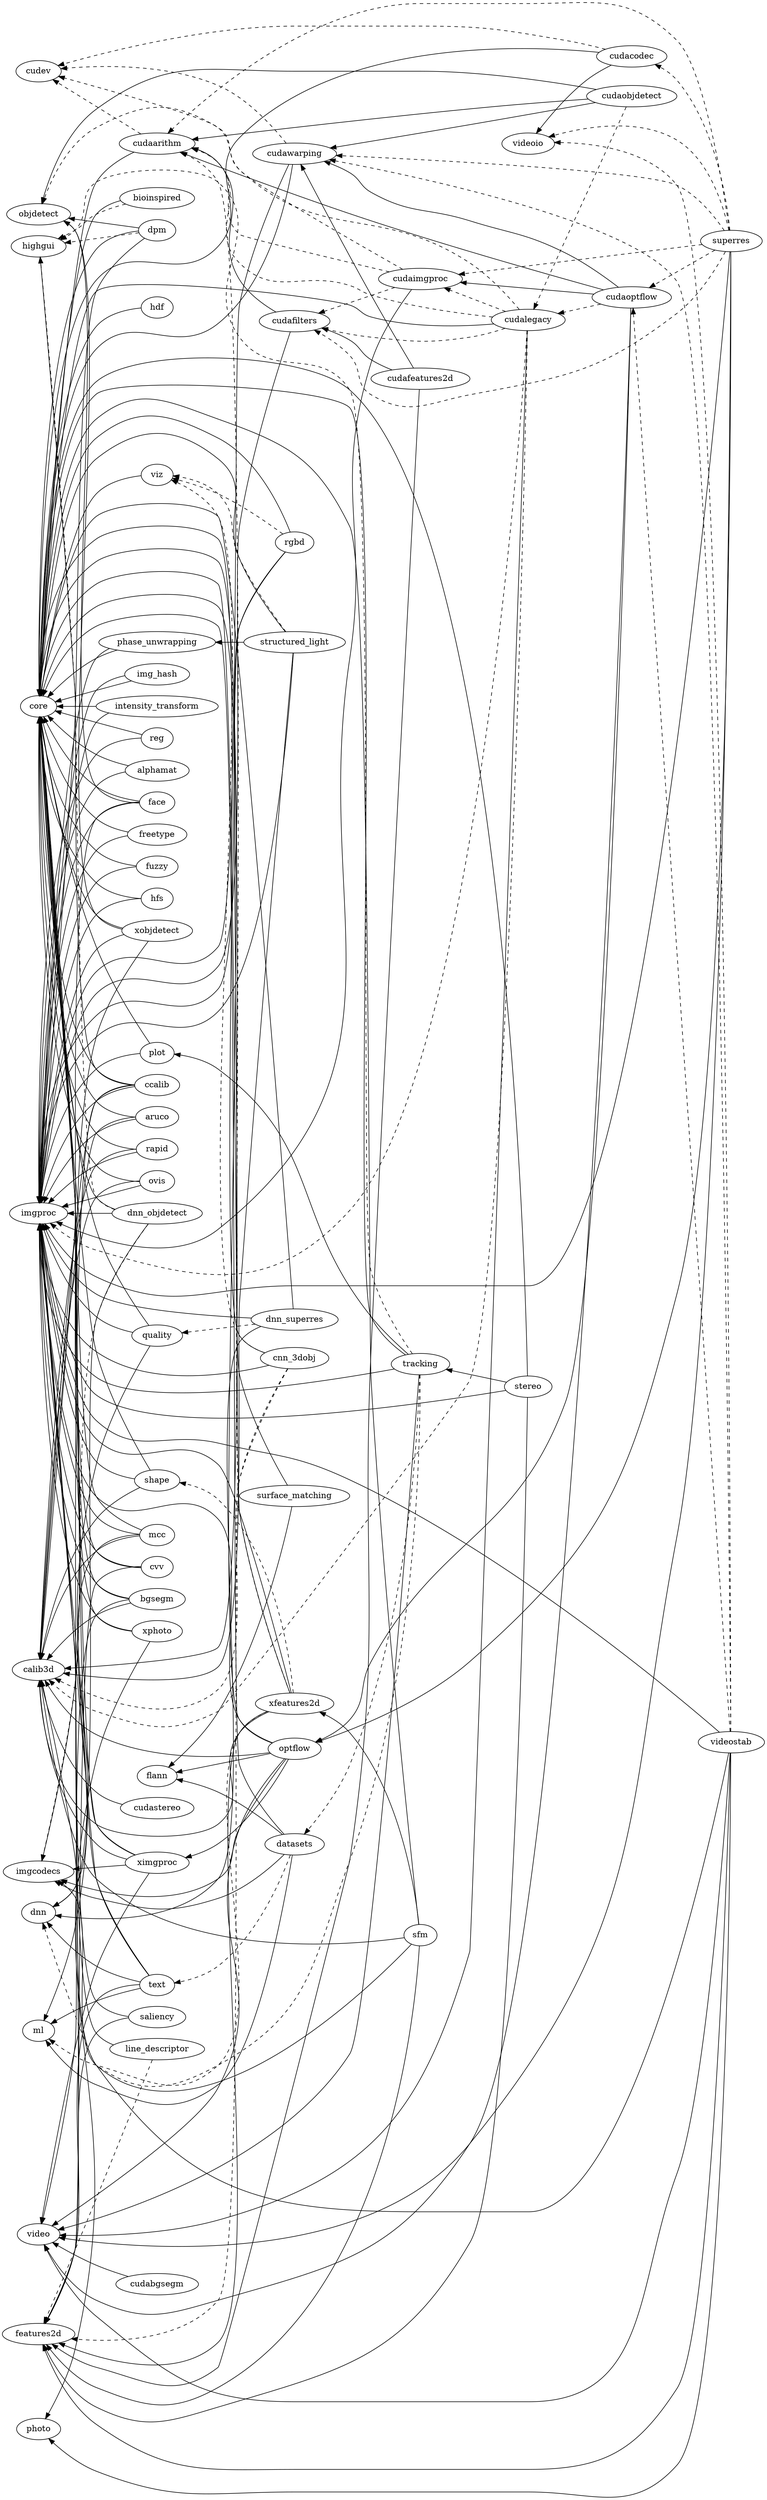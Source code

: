 digraph "OpenCV Dependencies" {
  graph [
    rankdir=RL
  ]
  "alphamat" -> { "core" "imgproc" }
  "aruco" -> { "core" "imgproc" "calib3d" }
  "bgsegm" -> { "core" "imgproc" "video" "calib3d" }
  "bioinspired" -> { "core" }
  "bioinspired" -> { "highgui" } [style="dashed"]
  "ccalib" -> { "core" "imgproc" "calib3d" "features2d" "highgui" }
  "cnn_3dobj" -> { "core" "imgproc" }
  "cnn_3dobj" -> { "features2d" "viz" "calib3d" } [style="dashed"]
  "cudaarithm" -> { "core" }
  "cudaarithm" -> { "cudev" } [style="dashed"]
  "cudabgsegm" -> { "video" }
  "cudacodec" -> { "core" "videoio" }
  "cudacodec" -> { "cudev" } [style="dashed"]
  "cudafeatures2d" -> { "features2d" "cudafilters" "cudawarping" }
  "cudafilters" -> { "imgproc" "cudaarithm" }
  "cudaimgproc" -> { "imgproc" }
  "cudaimgproc" -> { "cudev" "cudaarithm" "cudafilters" } [style="dashed"]
  "cudalegacy" -> { "core" "video" }
  "cudalegacy" -> { "objdetect" "imgproc" "calib3d" "cudaarithm" "cudafilters" "cudaimgproc" } [style="dashed"]
  "cudaobjdetect" -> { "objdetect" "cudaarithm" "cudawarping" }
  "cudaobjdetect" -> { "cudalegacy" } [style="dashed"]
  "cudaoptflow" -> { "video" "optflow" "cudaarithm" "cudawarping" "cudaimgproc" }
  "cudaoptflow" -> { "cudalegacy" } [style="dashed"]
  "cudastereo" -> { "calib3d" }
  "cudawarping" -> { "core" "imgproc" }
  "cudawarping" -> { "cudev" } [style="dashed"]
  "cvv" -> { "core" "imgproc" "features2d" }
  "datasets" -> { "core" "imgcodecs" "ml" "flann" }
  "datasets" -> { "text" } [style="dashed"]
  "dnn_objdetect" -> { "core" "imgproc" "dnn" }
  "dnn_objdetect" -> { "highgui" "imgcodecs" } [style="dashed"]
  "dnn_superres" -> { "core" "imgproc" "dnn" }
  "dnn_superres" -> { "quality" } [style="dashed"]
  "dpm" -> { "core" "imgproc" "objdetect" }
  "dpm" -> { "highgui" } [style="dashed"]
  "face" -> { "core" "imgproc" "objdetect" "calib3d" }
  "freetype" -> { "core" "imgproc" }
  "fuzzy" -> { "imgproc" "core" }
  "hdf" -> { "core" }
  "hfs" -> { "core" "imgproc" }
  "img_hash" -> { "imgproc" "core" }
  "intensity_transform" -> { "core" "imgproc" }
  "line_descriptor" -> { "imgproc" }
  "line_descriptor" -> { "features2d" } [style="dashed"]
  "mcc" -> { "core" "imgproc" "calib3d" "dnn" }
  "optflow" -> { "core" "imgproc" "calib3d" "video" "ximgproc" "imgcodecs" "flann" }
  "ovis" -> { "core" "imgproc" "calib3d" }
  "phase_unwrapping" -> { "core" "imgproc" }
  "plot" -> { "core" "imgproc" }
  "quality" -> { "core" "imgproc" "ml" }
  "rapid" -> { "core" "imgproc" "calib3d" }
  "reg" -> { "imgproc" "core" }
  "rgbd" -> { "core" "calib3d" "imgproc" }
  "rgbd" -> { "viz" } [style="dashed"]
  "saliency" -> { "imgproc" "features2d" }
  "sfm" -> { "core" "calib3d" "features2d" "xfeatures2d" "imgcodecs" }
  "shape" -> { "core" "imgproc" "calib3d" }
  "stereo" -> { "imgproc" "features2d" "core" "tracking" }
  "structured_light" -> { "core" "imgproc" "calib3d" "phase_unwrapping" }
  "structured_light" -> { "viz" } [style="dashed"]
  "superres" -> { "imgproc" "video" "optflow" }
  "superres" -> { "videoio" "cudaarithm" "cudafilters" "cudawarping" "cudaimgproc" "cudaoptflow" "cudacodec" } [style="dashed"]
  "surface_matching" -> { "core" "flann" }
  "text" -> { "ml" "imgproc" "core" "features2d" "dnn" }
  "tracking" -> { "imgproc" "core" "video" "plot" }
  "tracking" -> { "dnn" "datasets" "highgui" } [style="dashed"]
  "videostab" -> { "imgproc" "features2d" "video" "photo" "calib3d" }
  "videostab" -> { "cudawarping" "cudaoptflow" "videoio" } [style="dashed"]
  "viz" -> { "core" }
  "xfeatures2d" -> { "core" "imgproc" "features2d" "calib3d" }
  "xfeatures2d" -> { "shape" "ml" "cudaarithm" } [style="dashed"]
  "ximgproc" -> { "core" "imgproc" "calib3d" "imgcodecs" "video" }
  "xobjdetect" -> { "core" "imgproc" "objdetect" "imgcodecs" }
  "xphoto" -> { "core" "imgproc" "photo" }
}